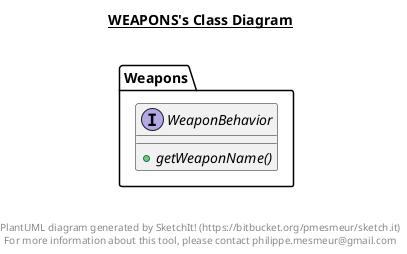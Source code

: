 @startuml

title __WEAPONS's Class Diagram__\n

  namespace Weapons {
    interface Weapons.WeaponBehavior {
        {abstract} + getWeaponName()
    }
  }
  



right footer


PlantUML diagram generated by SketchIt! (https://bitbucket.org/pmesmeur/sketch.it)
For more information about this tool, please contact philippe.mesmeur@gmail.com
endfooter

@enduml
